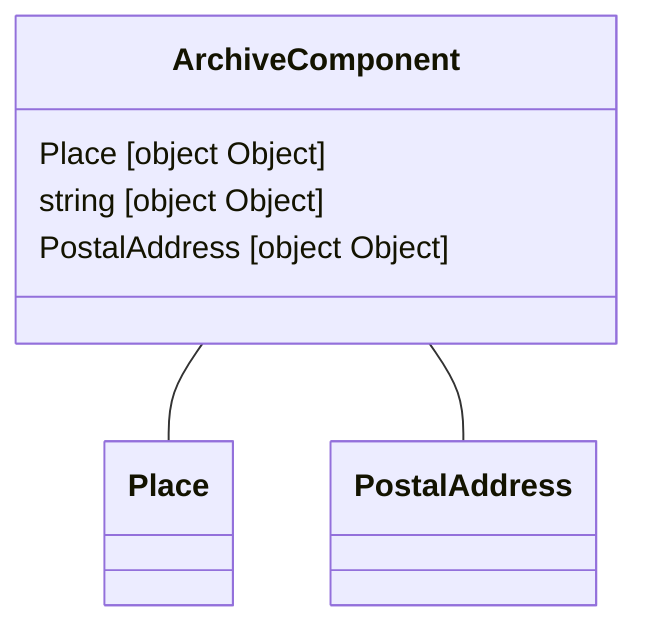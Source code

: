 classDiagram
  ArchiveComponent -- Place
  ArchiveComponent -- PostalAddress


class ArchiveComponent {

  Place [object Object]
  string [object Object]
  PostalAddress [object Object]

 }
